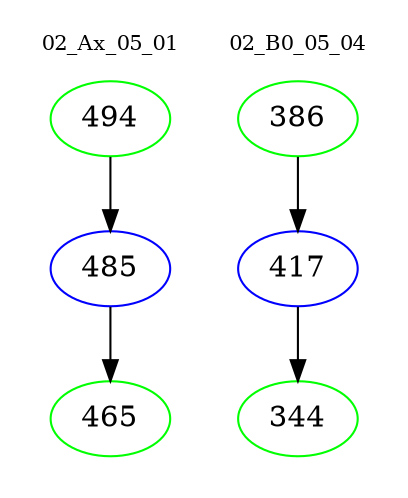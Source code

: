 digraph{
subgraph cluster_0 {
color = white
label = "02_Ax_05_01";
fontsize=10;
T0_494 [label="494", color="green"]
T0_494 -> T0_485 [color="black"]
T0_485 [label="485", color="blue"]
T0_485 -> T0_465 [color="black"]
T0_465 [label="465", color="green"]
}
subgraph cluster_1 {
color = white
label = "02_B0_05_04";
fontsize=10;
T1_386 [label="386", color="green"]
T1_386 -> T1_417 [color="black"]
T1_417 [label="417", color="blue"]
T1_417 -> T1_344 [color="black"]
T1_344 [label="344", color="green"]
}
}
